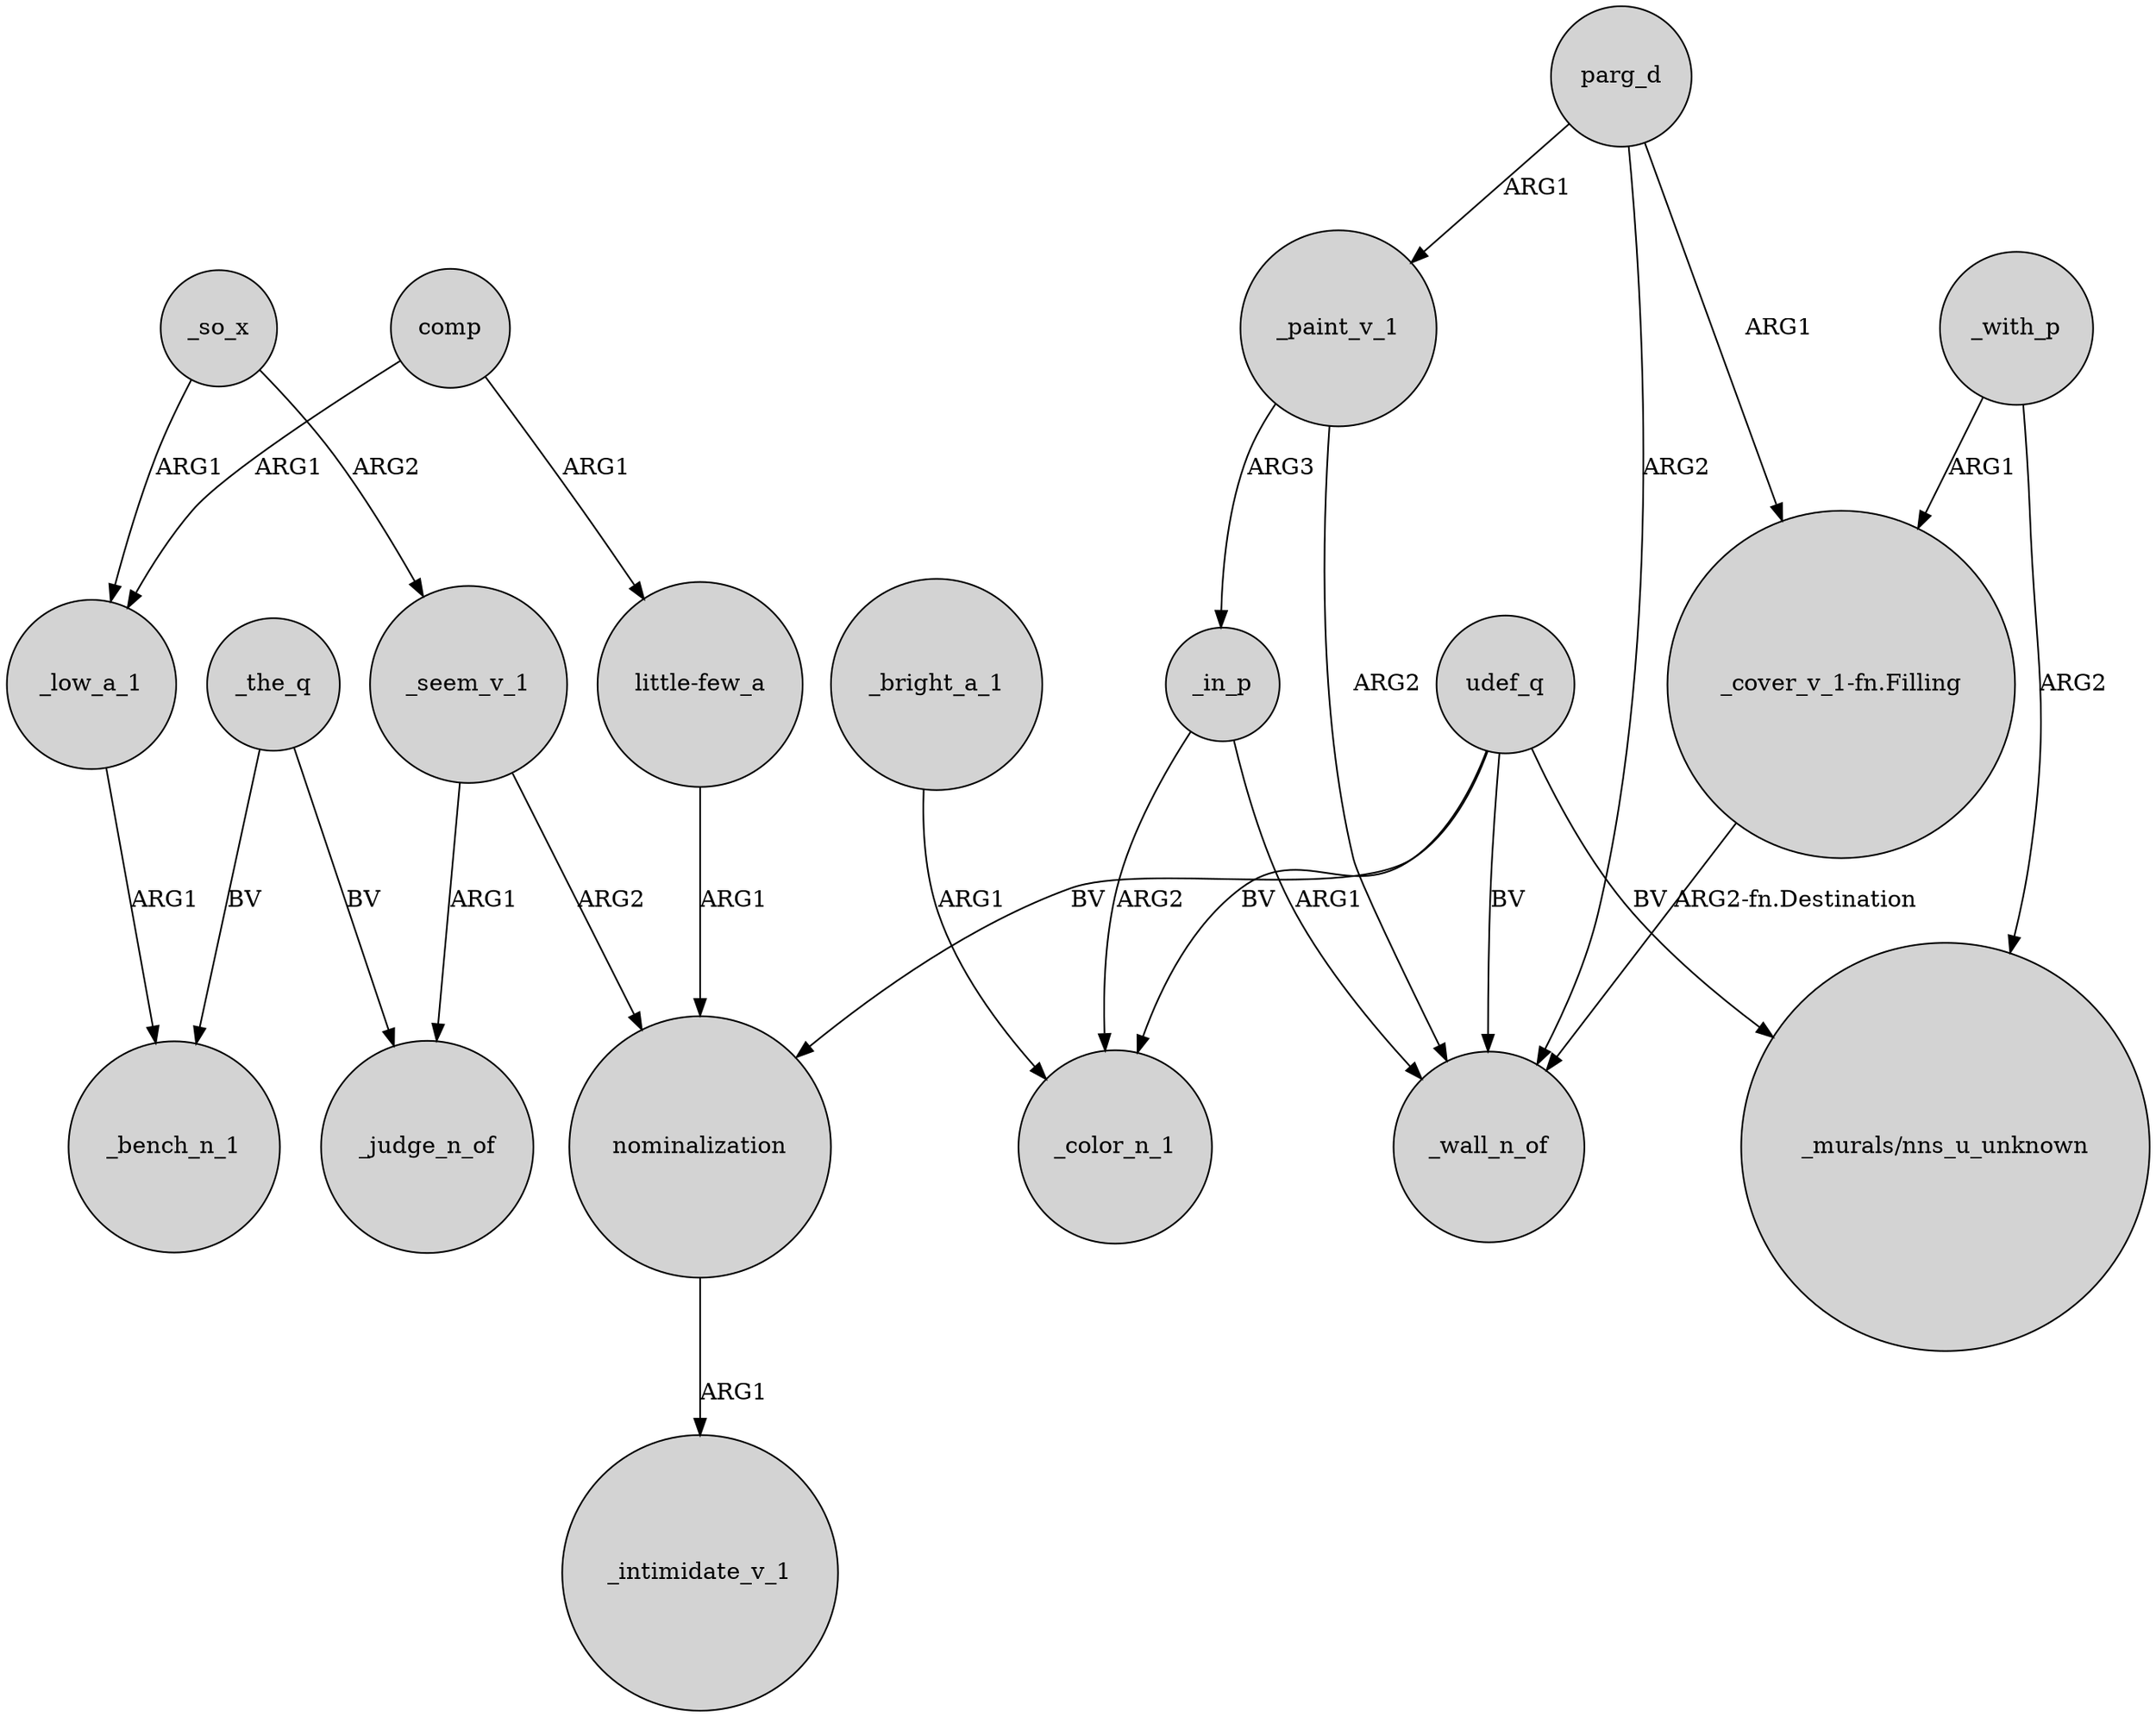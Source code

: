 digraph {
	node [shape=circle style=filled]
	_the_q -> _bench_n_1 [label=BV]
	_in_p -> _color_n_1 [label=ARG2]
	"little-few_a" -> nominalization [label=ARG1]
	_in_p -> _wall_n_of [label=ARG1]
	_seem_v_1 -> _judge_n_of [label=ARG1]
	_seem_v_1 -> nominalization [label=ARG2]
	parg_d -> _wall_n_of [label=ARG2]
	_bright_a_1 -> _color_n_1 [label=ARG1]
	udef_q -> _color_n_1 [label=BV]
	parg_d -> _paint_v_1 [label=ARG1]
	nominalization -> _intimidate_v_1 [label=ARG1]
	_with_p -> "_cover_v_1-fn.Filling" [label=ARG1]
	"_cover_v_1-fn.Filling" -> _wall_n_of [label="ARG2-fn.Destination"]
	udef_q -> "_murals/nns_u_unknown" [label=BV]
	comp -> "little-few_a" [label=ARG1]
	parg_d -> "_cover_v_1-fn.Filling" [label=ARG1]
	udef_q -> nominalization [label=BV]
	_paint_v_1 -> _wall_n_of [label=ARG2]
	_low_a_1 -> _bench_n_1 [label=ARG1]
	_with_p -> "_murals/nns_u_unknown" [label=ARG2]
	_the_q -> _judge_n_of [label=BV]
	_so_x -> _seem_v_1 [label=ARG2]
	_so_x -> _low_a_1 [label=ARG1]
	_paint_v_1 -> _in_p [label=ARG3]
	udef_q -> _wall_n_of [label=BV]
	comp -> _low_a_1 [label=ARG1]
}
